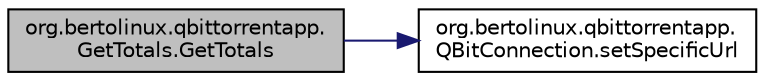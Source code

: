 digraph "org.bertolinux.qbittorrentapp.GetTotals.GetTotals"
{
  edge [fontname="Helvetica",fontsize="10",labelfontname="Helvetica",labelfontsize="10"];
  node [fontname="Helvetica",fontsize="10",shape=record];
  rankdir="LR";
  Node0 [label="org.bertolinux.qbittorrentapp.\lGetTotals.GetTotals",height=0.2,width=0.4,color="black", fillcolor="grey75", style="filled", fontcolor="black"];
  Node0 -> Node1 [color="midnightblue",fontsize="10",style="solid",fontname="Helvetica"];
  Node1 [label="org.bertolinux.qbittorrentapp.\lQBitConnection.setSpecificUrl",height=0.2,width=0.4,color="black", fillcolor="white", style="filled",URL="$classorg_1_1bertolinux_1_1qbittorrentapp_1_1QBitConnection.html#a5ddcd53aac180559f230991886ab9a28"];
}
